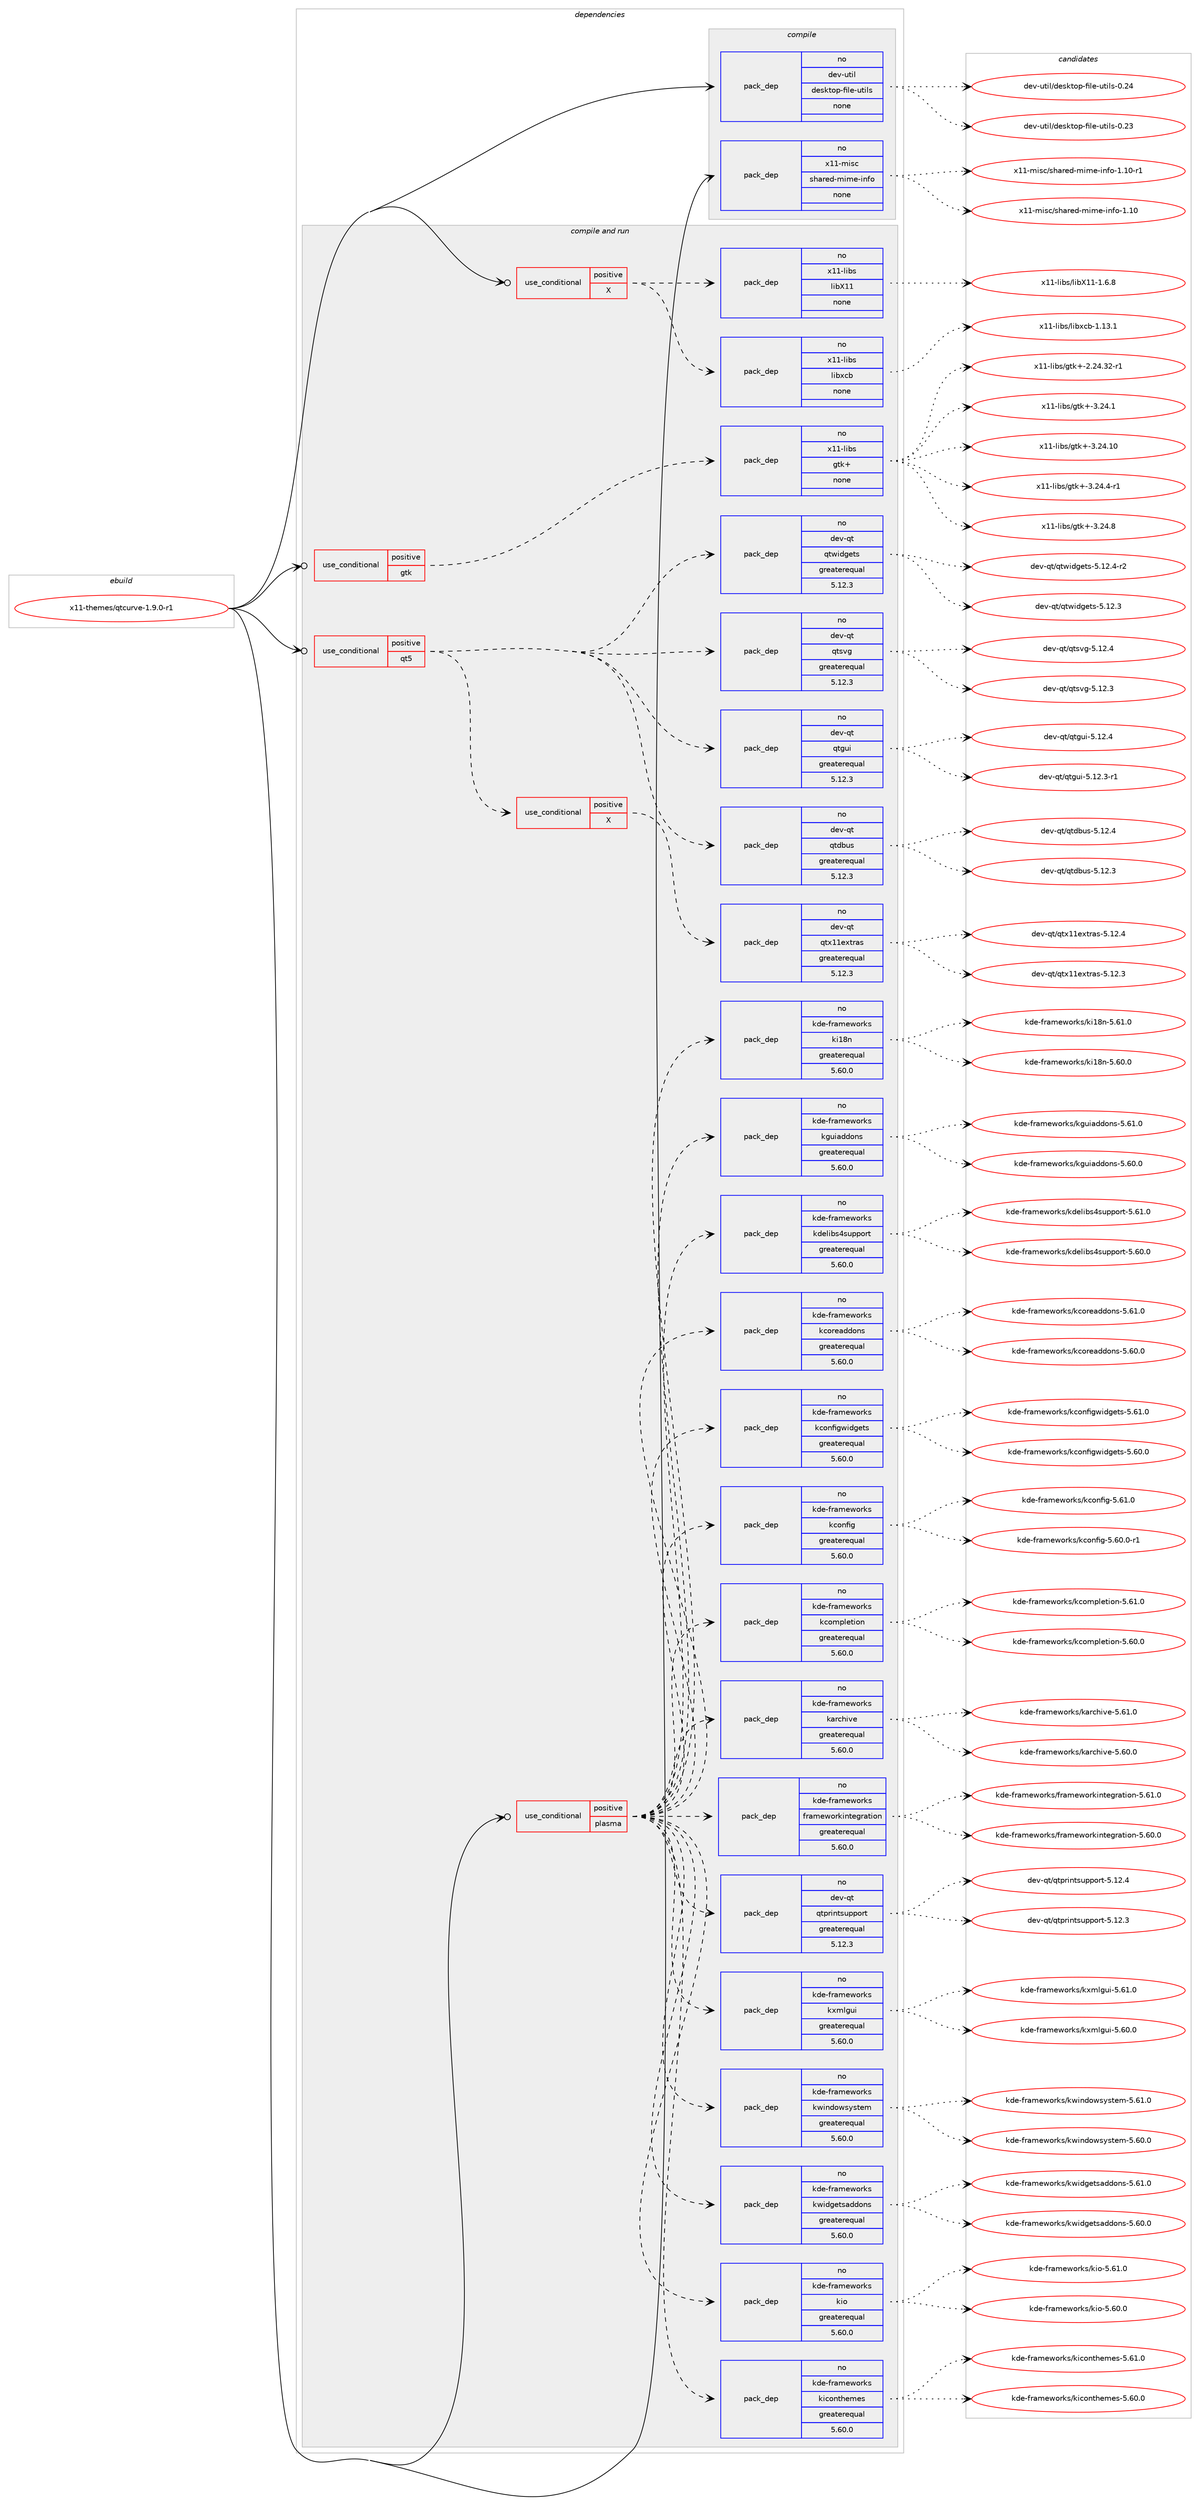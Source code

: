 digraph prolog {

# *************
# Graph options
# *************

newrank=true;
concentrate=true;
compound=true;
graph [rankdir=LR,fontname=Helvetica,fontsize=10,ranksep=1.5];#, ranksep=2.5, nodesep=0.2];
edge  [arrowhead=vee];
node  [fontname=Helvetica,fontsize=10];

# **********
# The ebuild
# **********

subgraph cluster_leftcol {
color=gray;
rank=same;
label=<<i>ebuild</i>>;
id [label="x11-themes/qtcurve-1.9.0-r1", color=red, width=4, href="../x11-themes/qtcurve-1.9.0-r1.svg"];
}

# ****************
# The dependencies
# ****************

subgraph cluster_midcol {
color=gray;
label=<<i>dependencies</i>>;
subgraph cluster_compile {
fillcolor="#eeeeee";
style=filled;
label=<<i>compile</i>>;
subgraph pack1744 {
dependency2271 [label=<<TABLE BORDER="0" CELLBORDER="1" CELLSPACING="0" CELLPADDING="4" WIDTH="220"><TR><TD ROWSPAN="6" CELLPADDING="30">pack_dep</TD></TR><TR><TD WIDTH="110">no</TD></TR><TR><TD>dev-util</TD></TR><TR><TD>desktop-file-utils</TD></TR><TR><TD>none</TD></TR><TR><TD></TD></TR></TABLE>>, shape=none, color=blue];
}
id:e -> dependency2271:w [weight=20,style="solid",arrowhead="vee"];
subgraph pack1745 {
dependency2272 [label=<<TABLE BORDER="0" CELLBORDER="1" CELLSPACING="0" CELLPADDING="4" WIDTH="220"><TR><TD ROWSPAN="6" CELLPADDING="30">pack_dep</TD></TR><TR><TD WIDTH="110">no</TD></TR><TR><TD>x11-misc</TD></TR><TR><TD>shared-mime-info</TD></TR><TR><TD>none</TD></TR><TR><TD></TD></TR></TABLE>>, shape=none, color=blue];
}
id:e -> dependency2272:w [weight=20,style="solid",arrowhead="vee"];
}
subgraph cluster_compileandrun {
fillcolor="#eeeeee";
style=filled;
label=<<i>compile and run</i>>;
subgraph cond495 {
dependency2273 [label=<<TABLE BORDER="0" CELLBORDER="1" CELLSPACING="0" CELLPADDING="4"><TR><TD ROWSPAN="3" CELLPADDING="10">use_conditional</TD></TR><TR><TD>positive</TD></TR><TR><TD>X</TD></TR></TABLE>>, shape=none, color=red];
subgraph pack1746 {
dependency2274 [label=<<TABLE BORDER="0" CELLBORDER="1" CELLSPACING="0" CELLPADDING="4" WIDTH="220"><TR><TD ROWSPAN="6" CELLPADDING="30">pack_dep</TD></TR><TR><TD WIDTH="110">no</TD></TR><TR><TD>x11-libs</TD></TR><TR><TD>libX11</TD></TR><TR><TD>none</TD></TR><TR><TD></TD></TR></TABLE>>, shape=none, color=blue];
}
dependency2273:e -> dependency2274:w [weight=20,style="dashed",arrowhead="vee"];
subgraph pack1747 {
dependency2275 [label=<<TABLE BORDER="0" CELLBORDER="1" CELLSPACING="0" CELLPADDING="4" WIDTH="220"><TR><TD ROWSPAN="6" CELLPADDING="30">pack_dep</TD></TR><TR><TD WIDTH="110">no</TD></TR><TR><TD>x11-libs</TD></TR><TR><TD>libxcb</TD></TR><TR><TD>none</TD></TR><TR><TD></TD></TR></TABLE>>, shape=none, color=blue];
}
dependency2273:e -> dependency2275:w [weight=20,style="dashed",arrowhead="vee"];
}
id:e -> dependency2273:w [weight=20,style="solid",arrowhead="odotvee"];
subgraph cond496 {
dependency2276 [label=<<TABLE BORDER="0" CELLBORDER="1" CELLSPACING="0" CELLPADDING="4"><TR><TD ROWSPAN="3" CELLPADDING="10">use_conditional</TD></TR><TR><TD>positive</TD></TR><TR><TD>gtk</TD></TR></TABLE>>, shape=none, color=red];
subgraph pack1748 {
dependency2277 [label=<<TABLE BORDER="0" CELLBORDER="1" CELLSPACING="0" CELLPADDING="4" WIDTH="220"><TR><TD ROWSPAN="6" CELLPADDING="30">pack_dep</TD></TR><TR><TD WIDTH="110">no</TD></TR><TR><TD>x11-libs</TD></TR><TR><TD>gtk+</TD></TR><TR><TD>none</TD></TR><TR><TD></TD></TR></TABLE>>, shape=none, color=blue];
}
dependency2276:e -> dependency2277:w [weight=20,style="dashed",arrowhead="vee"];
}
id:e -> dependency2276:w [weight=20,style="solid",arrowhead="odotvee"];
subgraph cond497 {
dependency2278 [label=<<TABLE BORDER="0" CELLBORDER="1" CELLSPACING="0" CELLPADDING="4"><TR><TD ROWSPAN="3" CELLPADDING="10">use_conditional</TD></TR><TR><TD>positive</TD></TR><TR><TD>plasma</TD></TR></TABLE>>, shape=none, color=red];
subgraph pack1749 {
dependency2279 [label=<<TABLE BORDER="0" CELLBORDER="1" CELLSPACING="0" CELLPADDING="4" WIDTH="220"><TR><TD ROWSPAN="6" CELLPADDING="30">pack_dep</TD></TR><TR><TD WIDTH="110">no</TD></TR><TR><TD>kde-frameworks</TD></TR><TR><TD>frameworkintegration</TD></TR><TR><TD>greaterequal</TD></TR><TR><TD>5.60.0</TD></TR></TABLE>>, shape=none, color=blue];
}
dependency2278:e -> dependency2279:w [weight=20,style="dashed",arrowhead="vee"];
subgraph pack1750 {
dependency2280 [label=<<TABLE BORDER="0" CELLBORDER="1" CELLSPACING="0" CELLPADDING="4" WIDTH="220"><TR><TD ROWSPAN="6" CELLPADDING="30">pack_dep</TD></TR><TR><TD WIDTH="110">no</TD></TR><TR><TD>kde-frameworks</TD></TR><TR><TD>karchive</TD></TR><TR><TD>greaterequal</TD></TR><TR><TD>5.60.0</TD></TR></TABLE>>, shape=none, color=blue];
}
dependency2278:e -> dependency2280:w [weight=20,style="dashed",arrowhead="vee"];
subgraph pack1751 {
dependency2281 [label=<<TABLE BORDER="0" CELLBORDER="1" CELLSPACING="0" CELLPADDING="4" WIDTH="220"><TR><TD ROWSPAN="6" CELLPADDING="30">pack_dep</TD></TR><TR><TD WIDTH="110">no</TD></TR><TR><TD>kde-frameworks</TD></TR><TR><TD>kcompletion</TD></TR><TR><TD>greaterequal</TD></TR><TR><TD>5.60.0</TD></TR></TABLE>>, shape=none, color=blue];
}
dependency2278:e -> dependency2281:w [weight=20,style="dashed",arrowhead="vee"];
subgraph pack1752 {
dependency2282 [label=<<TABLE BORDER="0" CELLBORDER="1" CELLSPACING="0" CELLPADDING="4" WIDTH="220"><TR><TD ROWSPAN="6" CELLPADDING="30">pack_dep</TD></TR><TR><TD WIDTH="110">no</TD></TR><TR><TD>kde-frameworks</TD></TR><TR><TD>kconfig</TD></TR><TR><TD>greaterequal</TD></TR><TR><TD>5.60.0</TD></TR></TABLE>>, shape=none, color=blue];
}
dependency2278:e -> dependency2282:w [weight=20,style="dashed",arrowhead="vee"];
subgraph pack1753 {
dependency2283 [label=<<TABLE BORDER="0" CELLBORDER="1" CELLSPACING="0" CELLPADDING="4" WIDTH="220"><TR><TD ROWSPAN="6" CELLPADDING="30">pack_dep</TD></TR><TR><TD WIDTH="110">no</TD></TR><TR><TD>kde-frameworks</TD></TR><TR><TD>kconfigwidgets</TD></TR><TR><TD>greaterequal</TD></TR><TR><TD>5.60.0</TD></TR></TABLE>>, shape=none, color=blue];
}
dependency2278:e -> dependency2283:w [weight=20,style="dashed",arrowhead="vee"];
subgraph pack1754 {
dependency2284 [label=<<TABLE BORDER="0" CELLBORDER="1" CELLSPACING="0" CELLPADDING="4" WIDTH="220"><TR><TD ROWSPAN="6" CELLPADDING="30">pack_dep</TD></TR><TR><TD WIDTH="110">no</TD></TR><TR><TD>kde-frameworks</TD></TR><TR><TD>kcoreaddons</TD></TR><TR><TD>greaterequal</TD></TR><TR><TD>5.60.0</TD></TR></TABLE>>, shape=none, color=blue];
}
dependency2278:e -> dependency2284:w [weight=20,style="dashed",arrowhead="vee"];
subgraph pack1755 {
dependency2285 [label=<<TABLE BORDER="0" CELLBORDER="1" CELLSPACING="0" CELLPADDING="4" WIDTH="220"><TR><TD ROWSPAN="6" CELLPADDING="30">pack_dep</TD></TR><TR><TD WIDTH="110">no</TD></TR><TR><TD>kde-frameworks</TD></TR><TR><TD>kdelibs4support</TD></TR><TR><TD>greaterequal</TD></TR><TR><TD>5.60.0</TD></TR></TABLE>>, shape=none, color=blue];
}
dependency2278:e -> dependency2285:w [weight=20,style="dashed",arrowhead="vee"];
subgraph pack1756 {
dependency2286 [label=<<TABLE BORDER="0" CELLBORDER="1" CELLSPACING="0" CELLPADDING="4" WIDTH="220"><TR><TD ROWSPAN="6" CELLPADDING="30">pack_dep</TD></TR><TR><TD WIDTH="110">no</TD></TR><TR><TD>kde-frameworks</TD></TR><TR><TD>kguiaddons</TD></TR><TR><TD>greaterequal</TD></TR><TR><TD>5.60.0</TD></TR></TABLE>>, shape=none, color=blue];
}
dependency2278:e -> dependency2286:w [weight=20,style="dashed",arrowhead="vee"];
subgraph pack1757 {
dependency2287 [label=<<TABLE BORDER="0" CELLBORDER="1" CELLSPACING="0" CELLPADDING="4" WIDTH="220"><TR><TD ROWSPAN="6" CELLPADDING="30">pack_dep</TD></TR><TR><TD WIDTH="110">no</TD></TR><TR><TD>kde-frameworks</TD></TR><TR><TD>ki18n</TD></TR><TR><TD>greaterequal</TD></TR><TR><TD>5.60.0</TD></TR></TABLE>>, shape=none, color=blue];
}
dependency2278:e -> dependency2287:w [weight=20,style="dashed",arrowhead="vee"];
subgraph pack1758 {
dependency2288 [label=<<TABLE BORDER="0" CELLBORDER="1" CELLSPACING="0" CELLPADDING="4" WIDTH="220"><TR><TD ROWSPAN="6" CELLPADDING="30">pack_dep</TD></TR><TR><TD WIDTH="110">no</TD></TR><TR><TD>kde-frameworks</TD></TR><TR><TD>kiconthemes</TD></TR><TR><TD>greaterequal</TD></TR><TR><TD>5.60.0</TD></TR></TABLE>>, shape=none, color=blue];
}
dependency2278:e -> dependency2288:w [weight=20,style="dashed",arrowhead="vee"];
subgraph pack1759 {
dependency2289 [label=<<TABLE BORDER="0" CELLBORDER="1" CELLSPACING="0" CELLPADDING="4" WIDTH="220"><TR><TD ROWSPAN="6" CELLPADDING="30">pack_dep</TD></TR><TR><TD WIDTH="110">no</TD></TR><TR><TD>kde-frameworks</TD></TR><TR><TD>kio</TD></TR><TR><TD>greaterequal</TD></TR><TR><TD>5.60.0</TD></TR></TABLE>>, shape=none, color=blue];
}
dependency2278:e -> dependency2289:w [weight=20,style="dashed",arrowhead="vee"];
subgraph pack1760 {
dependency2290 [label=<<TABLE BORDER="0" CELLBORDER="1" CELLSPACING="0" CELLPADDING="4" WIDTH="220"><TR><TD ROWSPAN="6" CELLPADDING="30">pack_dep</TD></TR><TR><TD WIDTH="110">no</TD></TR><TR><TD>kde-frameworks</TD></TR><TR><TD>kwidgetsaddons</TD></TR><TR><TD>greaterequal</TD></TR><TR><TD>5.60.0</TD></TR></TABLE>>, shape=none, color=blue];
}
dependency2278:e -> dependency2290:w [weight=20,style="dashed",arrowhead="vee"];
subgraph pack1761 {
dependency2291 [label=<<TABLE BORDER="0" CELLBORDER="1" CELLSPACING="0" CELLPADDING="4" WIDTH="220"><TR><TD ROWSPAN="6" CELLPADDING="30">pack_dep</TD></TR><TR><TD WIDTH="110">no</TD></TR><TR><TD>kde-frameworks</TD></TR><TR><TD>kwindowsystem</TD></TR><TR><TD>greaterequal</TD></TR><TR><TD>5.60.0</TD></TR></TABLE>>, shape=none, color=blue];
}
dependency2278:e -> dependency2291:w [weight=20,style="dashed",arrowhead="vee"];
subgraph pack1762 {
dependency2292 [label=<<TABLE BORDER="0" CELLBORDER="1" CELLSPACING="0" CELLPADDING="4" WIDTH="220"><TR><TD ROWSPAN="6" CELLPADDING="30">pack_dep</TD></TR><TR><TD WIDTH="110">no</TD></TR><TR><TD>kde-frameworks</TD></TR><TR><TD>kxmlgui</TD></TR><TR><TD>greaterequal</TD></TR><TR><TD>5.60.0</TD></TR></TABLE>>, shape=none, color=blue];
}
dependency2278:e -> dependency2292:w [weight=20,style="dashed",arrowhead="vee"];
subgraph pack1763 {
dependency2293 [label=<<TABLE BORDER="0" CELLBORDER="1" CELLSPACING="0" CELLPADDING="4" WIDTH="220"><TR><TD ROWSPAN="6" CELLPADDING="30">pack_dep</TD></TR><TR><TD WIDTH="110">no</TD></TR><TR><TD>dev-qt</TD></TR><TR><TD>qtprintsupport</TD></TR><TR><TD>greaterequal</TD></TR><TR><TD>5.12.3</TD></TR></TABLE>>, shape=none, color=blue];
}
dependency2278:e -> dependency2293:w [weight=20,style="dashed",arrowhead="vee"];
}
id:e -> dependency2278:w [weight=20,style="solid",arrowhead="odotvee"];
subgraph cond498 {
dependency2294 [label=<<TABLE BORDER="0" CELLBORDER="1" CELLSPACING="0" CELLPADDING="4"><TR><TD ROWSPAN="3" CELLPADDING="10">use_conditional</TD></TR><TR><TD>positive</TD></TR><TR><TD>qt5</TD></TR></TABLE>>, shape=none, color=red];
subgraph pack1764 {
dependency2295 [label=<<TABLE BORDER="0" CELLBORDER="1" CELLSPACING="0" CELLPADDING="4" WIDTH="220"><TR><TD ROWSPAN="6" CELLPADDING="30">pack_dep</TD></TR><TR><TD WIDTH="110">no</TD></TR><TR><TD>dev-qt</TD></TR><TR><TD>qtdbus</TD></TR><TR><TD>greaterequal</TD></TR><TR><TD>5.12.3</TD></TR></TABLE>>, shape=none, color=blue];
}
dependency2294:e -> dependency2295:w [weight=20,style="dashed",arrowhead="vee"];
subgraph pack1765 {
dependency2296 [label=<<TABLE BORDER="0" CELLBORDER="1" CELLSPACING="0" CELLPADDING="4" WIDTH="220"><TR><TD ROWSPAN="6" CELLPADDING="30">pack_dep</TD></TR><TR><TD WIDTH="110">no</TD></TR><TR><TD>dev-qt</TD></TR><TR><TD>qtgui</TD></TR><TR><TD>greaterequal</TD></TR><TR><TD>5.12.3</TD></TR></TABLE>>, shape=none, color=blue];
}
dependency2294:e -> dependency2296:w [weight=20,style="dashed",arrowhead="vee"];
subgraph pack1766 {
dependency2297 [label=<<TABLE BORDER="0" CELLBORDER="1" CELLSPACING="0" CELLPADDING="4" WIDTH="220"><TR><TD ROWSPAN="6" CELLPADDING="30">pack_dep</TD></TR><TR><TD WIDTH="110">no</TD></TR><TR><TD>dev-qt</TD></TR><TR><TD>qtsvg</TD></TR><TR><TD>greaterequal</TD></TR><TR><TD>5.12.3</TD></TR></TABLE>>, shape=none, color=blue];
}
dependency2294:e -> dependency2297:w [weight=20,style="dashed",arrowhead="vee"];
subgraph pack1767 {
dependency2298 [label=<<TABLE BORDER="0" CELLBORDER="1" CELLSPACING="0" CELLPADDING="4" WIDTH="220"><TR><TD ROWSPAN="6" CELLPADDING="30">pack_dep</TD></TR><TR><TD WIDTH="110">no</TD></TR><TR><TD>dev-qt</TD></TR><TR><TD>qtwidgets</TD></TR><TR><TD>greaterequal</TD></TR><TR><TD>5.12.3</TD></TR></TABLE>>, shape=none, color=blue];
}
dependency2294:e -> dependency2298:w [weight=20,style="dashed",arrowhead="vee"];
subgraph cond499 {
dependency2299 [label=<<TABLE BORDER="0" CELLBORDER="1" CELLSPACING="0" CELLPADDING="4"><TR><TD ROWSPAN="3" CELLPADDING="10">use_conditional</TD></TR><TR><TD>positive</TD></TR><TR><TD>X</TD></TR></TABLE>>, shape=none, color=red];
subgraph pack1768 {
dependency2300 [label=<<TABLE BORDER="0" CELLBORDER="1" CELLSPACING="0" CELLPADDING="4" WIDTH="220"><TR><TD ROWSPAN="6" CELLPADDING="30">pack_dep</TD></TR><TR><TD WIDTH="110">no</TD></TR><TR><TD>dev-qt</TD></TR><TR><TD>qtx11extras</TD></TR><TR><TD>greaterequal</TD></TR><TR><TD>5.12.3</TD></TR></TABLE>>, shape=none, color=blue];
}
dependency2299:e -> dependency2300:w [weight=20,style="dashed",arrowhead="vee"];
}
dependency2294:e -> dependency2299:w [weight=20,style="dashed",arrowhead="vee"];
}
id:e -> dependency2294:w [weight=20,style="solid",arrowhead="odotvee"];
}
subgraph cluster_run {
fillcolor="#eeeeee";
style=filled;
label=<<i>run</i>>;
}
}

# **************
# The candidates
# **************

subgraph cluster_choices {
rank=same;
color=gray;
label=<<i>candidates</i>>;

subgraph choice1744 {
color=black;
nodesep=1;
choice100101118451171161051084710010111510711611111245102105108101451171161051081154548465051 [label="dev-util/desktop-file-utils-0.23", color=red, width=4,href="../dev-util/desktop-file-utils-0.23.svg"];
choice100101118451171161051084710010111510711611111245102105108101451171161051081154548465052 [label="dev-util/desktop-file-utils-0.24", color=red, width=4,href="../dev-util/desktop-file-utils-0.24.svg"];
dependency2271:e -> choice100101118451171161051084710010111510711611111245102105108101451171161051081154548465051:w [style=dotted,weight="100"];
dependency2271:e -> choice100101118451171161051084710010111510711611111245102105108101451171161051081154548465052:w [style=dotted,weight="100"];
}
subgraph choice1745 {
color=black;
nodesep=1;
choice12049494510910511599471151049711410110045109105109101451051101021114549464948 [label="x11-misc/shared-mime-info-1.10", color=red, width=4,href="../x11-misc/shared-mime-info-1.10.svg"];
choice120494945109105115994711510497114101100451091051091014510511010211145494649484511449 [label="x11-misc/shared-mime-info-1.10-r1", color=red, width=4,href="../x11-misc/shared-mime-info-1.10-r1.svg"];
dependency2272:e -> choice12049494510910511599471151049711410110045109105109101451051101021114549464948:w [style=dotted,weight="100"];
dependency2272:e -> choice120494945109105115994711510497114101100451091051091014510511010211145494649484511449:w [style=dotted,weight="100"];
}
subgraph choice1746 {
color=black;
nodesep=1;
choice120494945108105981154710810598884949454946544656 [label="x11-libs/libX11-1.6.8", color=red, width=4,href="../x11-libs/libX11-1.6.8.svg"];
dependency2274:e -> choice120494945108105981154710810598884949454946544656:w [style=dotted,weight="100"];
}
subgraph choice1747 {
color=black;
nodesep=1;
choice120494945108105981154710810598120999845494649514649 [label="x11-libs/libxcb-1.13.1", color=red, width=4,href="../x11-libs/libxcb-1.13.1.svg"];
dependency2275:e -> choice120494945108105981154710810598120999845494649514649:w [style=dotted,weight="100"];
}
subgraph choice1748 {
color=black;
nodesep=1;
choice12049494510810598115471031161074345504650524651504511449 [label="x11-libs/gtk+-2.24.32-r1", color=red, width=4,href="../x11-libs/gtk+-2.24.32-r1.svg"];
choice12049494510810598115471031161074345514650524649 [label="x11-libs/gtk+-3.24.1", color=red, width=4,href="../x11-libs/gtk+-3.24.1.svg"];
choice1204949451081059811547103116107434551465052464948 [label="x11-libs/gtk+-3.24.10", color=red, width=4,href="../x11-libs/gtk+-3.24.10.svg"];
choice120494945108105981154710311610743455146505246524511449 [label="x11-libs/gtk+-3.24.4-r1", color=red, width=4,href="../x11-libs/gtk+-3.24.4-r1.svg"];
choice12049494510810598115471031161074345514650524656 [label="x11-libs/gtk+-3.24.8", color=red, width=4,href="../x11-libs/gtk+-3.24.8.svg"];
dependency2277:e -> choice12049494510810598115471031161074345504650524651504511449:w [style=dotted,weight="100"];
dependency2277:e -> choice12049494510810598115471031161074345514650524649:w [style=dotted,weight="100"];
dependency2277:e -> choice1204949451081059811547103116107434551465052464948:w [style=dotted,weight="100"];
dependency2277:e -> choice120494945108105981154710311610743455146505246524511449:w [style=dotted,weight="100"];
dependency2277:e -> choice12049494510810598115471031161074345514650524656:w [style=dotted,weight="100"];
}
subgraph choice1749 {
color=black;
nodesep=1;
choice107100101451021149710910111911111410711547102114971091011191111141071051101161011031149711610511111045534654484648 [label="kde-frameworks/frameworkintegration-5.60.0", color=red, width=4,href="../kde-frameworks/frameworkintegration-5.60.0.svg"];
choice107100101451021149710910111911111410711547102114971091011191111141071051101161011031149711610511111045534654494648 [label="kde-frameworks/frameworkintegration-5.61.0", color=red, width=4,href="../kde-frameworks/frameworkintegration-5.61.0.svg"];
dependency2279:e -> choice107100101451021149710910111911111410711547102114971091011191111141071051101161011031149711610511111045534654484648:w [style=dotted,weight="100"];
dependency2279:e -> choice107100101451021149710910111911111410711547102114971091011191111141071051101161011031149711610511111045534654494648:w [style=dotted,weight="100"];
}
subgraph choice1750 {
color=black;
nodesep=1;
choice107100101451021149710910111911111410711547107971149910410511810145534654484648 [label="kde-frameworks/karchive-5.60.0", color=red, width=4,href="../kde-frameworks/karchive-5.60.0.svg"];
choice107100101451021149710910111911111410711547107971149910410511810145534654494648 [label="kde-frameworks/karchive-5.61.0", color=red, width=4,href="../kde-frameworks/karchive-5.61.0.svg"];
dependency2280:e -> choice107100101451021149710910111911111410711547107971149910410511810145534654484648:w [style=dotted,weight="100"];
dependency2280:e -> choice107100101451021149710910111911111410711547107971149910410511810145534654494648:w [style=dotted,weight="100"];
}
subgraph choice1751 {
color=black;
nodesep=1;
choice1071001014510211497109101119111114107115471079911110911210810111610511111045534654484648 [label="kde-frameworks/kcompletion-5.60.0", color=red, width=4,href="../kde-frameworks/kcompletion-5.60.0.svg"];
choice1071001014510211497109101119111114107115471079911110911210810111610511111045534654494648 [label="kde-frameworks/kcompletion-5.61.0", color=red, width=4,href="../kde-frameworks/kcompletion-5.61.0.svg"];
dependency2281:e -> choice1071001014510211497109101119111114107115471079911110911210810111610511111045534654484648:w [style=dotted,weight="100"];
dependency2281:e -> choice1071001014510211497109101119111114107115471079911110911210810111610511111045534654494648:w [style=dotted,weight="100"];
}
subgraph choice1752 {
color=black;
nodesep=1;
choice10710010145102114971091011191111141071154710799111110102105103455346544846484511449 [label="kde-frameworks/kconfig-5.60.0-r1", color=red, width=4,href="../kde-frameworks/kconfig-5.60.0-r1.svg"];
choice1071001014510211497109101119111114107115471079911111010210510345534654494648 [label="kde-frameworks/kconfig-5.61.0", color=red, width=4,href="../kde-frameworks/kconfig-5.61.0.svg"];
dependency2282:e -> choice10710010145102114971091011191111141071154710799111110102105103455346544846484511449:w [style=dotted,weight="100"];
dependency2282:e -> choice1071001014510211497109101119111114107115471079911111010210510345534654494648:w [style=dotted,weight="100"];
}
subgraph choice1753 {
color=black;
nodesep=1;
choice1071001014510211497109101119111114107115471079911111010210510311910510010310111611545534654484648 [label="kde-frameworks/kconfigwidgets-5.60.0", color=red, width=4,href="../kde-frameworks/kconfigwidgets-5.60.0.svg"];
choice1071001014510211497109101119111114107115471079911111010210510311910510010310111611545534654494648 [label="kde-frameworks/kconfigwidgets-5.61.0", color=red, width=4,href="../kde-frameworks/kconfigwidgets-5.61.0.svg"];
dependency2283:e -> choice1071001014510211497109101119111114107115471079911111010210510311910510010310111611545534654484648:w [style=dotted,weight="100"];
dependency2283:e -> choice1071001014510211497109101119111114107115471079911111010210510311910510010310111611545534654494648:w [style=dotted,weight="100"];
}
subgraph choice1754 {
color=black;
nodesep=1;
choice107100101451021149710910111911111410711547107991111141019710010011111011545534654484648 [label="kde-frameworks/kcoreaddons-5.60.0", color=red, width=4,href="../kde-frameworks/kcoreaddons-5.60.0.svg"];
choice107100101451021149710910111911111410711547107991111141019710010011111011545534654494648 [label="kde-frameworks/kcoreaddons-5.61.0", color=red, width=4,href="../kde-frameworks/kcoreaddons-5.61.0.svg"];
dependency2284:e -> choice107100101451021149710910111911111410711547107991111141019710010011111011545534654484648:w [style=dotted,weight="100"];
dependency2284:e -> choice107100101451021149710910111911111410711547107991111141019710010011111011545534654494648:w [style=dotted,weight="100"];
}
subgraph choice1755 {
color=black;
nodesep=1;
choice107100101451021149710910111911111410711547107100101108105981155211511711211211111411645534654484648 [label="kde-frameworks/kdelibs4support-5.60.0", color=red, width=4,href="../kde-frameworks/kdelibs4support-5.60.0.svg"];
choice107100101451021149710910111911111410711547107100101108105981155211511711211211111411645534654494648 [label="kde-frameworks/kdelibs4support-5.61.0", color=red, width=4,href="../kde-frameworks/kdelibs4support-5.61.0.svg"];
dependency2285:e -> choice107100101451021149710910111911111410711547107100101108105981155211511711211211111411645534654484648:w [style=dotted,weight="100"];
dependency2285:e -> choice107100101451021149710910111911111410711547107100101108105981155211511711211211111411645534654494648:w [style=dotted,weight="100"];
}
subgraph choice1756 {
color=black;
nodesep=1;
choice1071001014510211497109101119111114107115471071031171059710010011111011545534654484648 [label="kde-frameworks/kguiaddons-5.60.0", color=red, width=4,href="../kde-frameworks/kguiaddons-5.60.0.svg"];
choice1071001014510211497109101119111114107115471071031171059710010011111011545534654494648 [label="kde-frameworks/kguiaddons-5.61.0", color=red, width=4,href="../kde-frameworks/kguiaddons-5.61.0.svg"];
dependency2286:e -> choice1071001014510211497109101119111114107115471071031171059710010011111011545534654484648:w [style=dotted,weight="100"];
dependency2286:e -> choice1071001014510211497109101119111114107115471071031171059710010011111011545534654494648:w [style=dotted,weight="100"];
}
subgraph choice1757 {
color=black;
nodesep=1;
choice107100101451021149710910111911111410711547107105495611045534654484648 [label="kde-frameworks/ki18n-5.60.0", color=red, width=4,href="../kde-frameworks/ki18n-5.60.0.svg"];
choice107100101451021149710910111911111410711547107105495611045534654494648 [label="kde-frameworks/ki18n-5.61.0", color=red, width=4,href="../kde-frameworks/ki18n-5.61.0.svg"];
dependency2287:e -> choice107100101451021149710910111911111410711547107105495611045534654484648:w [style=dotted,weight="100"];
dependency2287:e -> choice107100101451021149710910111911111410711547107105495611045534654494648:w [style=dotted,weight="100"];
}
subgraph choice1758 {
color=black;
nodesep=1;
choice1071001014510211497109101119111114107115471071059911111011610410110910111545534654484648 [label="kde-frameworks/kiconthemes-5.60.0", color=red, width=4,href="../kde-frameworks/kiconthemes-5.60.0.svg"];
choice1071001014510211497109101119111114107115471071059911111011610410110910111545534654494648 [label="kde-frameworks/kiconthemes-5.61.0", color=red, width=4,href="../kde-frameworks/kiconthemes-5.61.0.svg"];
dependency2288:e -> choice1071001014510211497109101119111114107115471071059911111011610410110910111545534654484648:w [style=dotted,weight="100"];
dependency2288:e -> choice1071001014510211497109101119111114107115471071059911111011610410110910111545534654494648:w [style=dotted,weight="100"];
}
subgraph choice1759 {
color=black;
nodesep=1;
choice10710010145102114971091011191111141071154710710511145534654484648 [label="kde-frameworks/kio-5.60.0", color=red, width=4,href="../kde-frameworks/kio-5.60.0.svg"];
choice10710010145102114971091011191111141071154710710511145534654494648 [label="kde-frameworks/kio-5.61.0", color=red, width=4,href="../kde-frameworks/kio-5.61.0.svg"];
dependency2289:e -> choice10710010145102114971091011191111141071154710710511145534654484648:w [style=dotted,weight="100"];
dependency2289:e -> choice10710010145102114971091011191111141071154710710511145534654494648:w [style=dotted,weight="100"];
}
subgraph choice1760 {
color=black;
nodesep=1;
choice1071001014510211497109101119111114107115471071191051001031011161159710010011111011545534654484648 [label="kde-frameworks/kwidgetsaddons-5.60.0", color=red, width=4,href="../kde-frameworks/kwidgetsaddons-5.60.0.svg"];
choice1071001014510211497109101119111114107115471071191051001031011161159710010011111011545534654494648 [label="kde-frameworks/kwidgetsaddons-5.61.0", color=red, width=4,href="../kde-frameworks/kwidgetsaddons-5.61.0.svg"];
dependency2290:e -> choice1071001014510211497109101119111114107115471071191051001031011161159710010011111011545534654484648:w [style=dotted,weight="100"];
dependency2290:e -> choice1071001014510211497109101119111114107115471071191051001031011161159710010011111011545534654494648:w [style=dotted,weight="100"];
}
subgraph choice1761 {
color=black;
nodesep=1;
choice10710010145102114971091011191111141071154710711910511010011111911512111511610110945534654484648 [label="kde-frameworks/kwindowsystem-5.60.0", color=red, width=4,href="../kde-frameworks/kwindowsystem-5.60.0.svg"];
choice10710010145102114971091011191111141071154710711910511010011111911512111511610110945534654494648 [label="kde-frameworks/kwindowsystem-5.61.0", color=red, width=4,href="../kde-frameworks/kwindowsystem-5.61.0.svg"];
dependency2291:e -> choice10710010145102114971091011191111141071154710711910511010011111911512111511610110945534654484648:w [style=dotted,weight="100"];
dependency2291:e -> choice10710010145102114971091011191111141071154710711910511010011111911512111511610110945534654494648:w [style=dotted,weight="100"];
}
subgraph choice1762 {
color=black;
nodesep=1;
choice10710010145102114971091011191111141071154710712010910810311710545534654484648 [label="kde-frameworks/kxmlgui-5.60.0", color=red, width=4,href="../kde-frameworks/kxmlgui-5.60.0.svg"];
choice10710010145102114971091011191111141071154710712010910810311710545534654494648 [label="kde-frameworks/kxmlgui-5.61.0", color=red, width=4,href="../kde-frameworks/kxmlgui-5.61.0.svg"];
dependency2292:e -> choice10710010145102114971091011191111141071154710712010910810311710545534654484648:w [style=dotted,weight="100"];
dependency2292:e -> choice10710010145102114971091011191111141071154710712010910810311710545534654494648:w [style=dotted,weight="100"];
}
subgraph choice1763 {
color=black;
nodesep=1;
choice100101118451131164711311611211410511011611511711211211111411645534649504651 [label="dev-qt/qtprintsupport-5.12.3", color=red, width=4,href="../dev-qt/qtprintsupport-5.12.3.svg"];
choice100101118451131164711311611211410511011611511711211211111411645534649504652 [label="dev-qt/qtprintsupport-5.12.4", color=red, width=4,href="../dev-qt/qtprintsupport-5.12.4.svg"];
dependency2293:e -> choice100101118451131164711311611211410511011611511711211211111411645534649504651:w [style=dotted,weight="100"];
dependency2293:e -> choice100101118451131164711311611211410511011611511711211211111411645534649504652:w [style=dotted,weight="100"];
}
subgraph choice1764 {
color=black;
nodesep=1;
choice10010111845113116471131161009811711545534649504651 [label="dev-qt/qtdbus-5.12.3", color=red, width=4,href="../dev-qt/qtdbus-5.12.3.svg"];
choice10010111845113116471131161009811711545534649504652 [label="dev-qt/qtdbus-5.12.4", color=red, width=4,href="../dev-qt/qtdbus-5.12.4.svg"];
dependency2295:e -> choice10010111845113116471131161009811711545534649504651:w [style=dotted,weight="100"];
dependency2295:e -> choice10010111845113116471131161009811711545534649504652:w [style=dotted,weight="100"];
}
subgraph choice1765 {
color=black;
nodesep=1;
choice1001011184511311647113116103117105455346495046514511449 [label="dev-qt/qtgui-5.12.3-r1", color=red, width=4,href="../dev-qt/qtgui-5.12.3-r1.svg"];
choice100101118451131164711311610311710545534649504652 [label="dev-qt/qtgui-5.12.4", color=red, width=4,href="../dev-qt/qtgui-5.12.4.svg"];
dependency2296:e -> choice1001011184511311647113116103117105455346495046514511449:w [style=dotted,weight="100"];
dependency2296:e -> choice100101118451131164711311610311710545534649504652:w [style=dotted,weight="100"];
}
subgraph choice1766 {
color=black;
nodesep=1;
choice100101118451131164711311611511810345534649504651 [label="dev-qt/qtsvg-5.12.3", color=red, width=4,href="../dev-qt/qtsvg-5.12.3.svg"];
choice100101118451131164711311611511810345534649504652 [label="dev-qt/qtsvg-5.12.4", color=red, width=4,href="../dev-qt/qtsvg-5.12.4.svg"];
dependency2297:e -> choice100101118451131164711311611511810345534649504651:w [style=dotted,weight="100"];
dependency2297:e -> choice100101118451131164711311611511810345534649504652:w [style=dotted,weight="100"];
}
subgraph choice1767 {
color=black;
nodesep=1;
choice100101118451131164711311611910510010310111611545534649504651 [label="dev-qt/qtwidgets-5.12.3", color=red, width=4,href="../dev-qt/qtwidgets-5.12.3.svg"];
choice1001011184511311647113116119105100103101116115455346495046524511450 [label="dev-qt/qtwidgets-5.12.4-r2", color=red, width=4,href="../dev-qt/qtwidgets-5.12.4-r2.svg"];
dependency2298:e -> choice100101118451131164711311611910510010310111611545534649504651:w [style=dotted,weight="100"];
dependency2298:e -> choice1001011184511311647113116119105100103101116115455346495046524511450:w [style=dotted,weight="100"];
}
subgraph choice1768 {
color=black;
nodesep=1;
choice100101118451131164711311612049491011201161149711545534649504651 [label="dev-qt/qtx11extras-5.12.3", color=red, width=4,href="../dev-qt/qtx11extras-5.12.3.svg"];
choice100101118451131164711311612049491011201161149711545534649504652 [label="dev-qt/qtx11extras-5.12.4", color=red, width=4,href="../dev-qt/qtx11extras-5.12.4.svg"];
dependency2300:e -> choice100101118451131164711311612049491011201161149711545534649504651:w [style=dotted,weight="100"];
dependency2300:e -> choice100101118451131164711311612049491011201161149711545534649504652:w [style=dotted,weight="100"];
}
}

}
